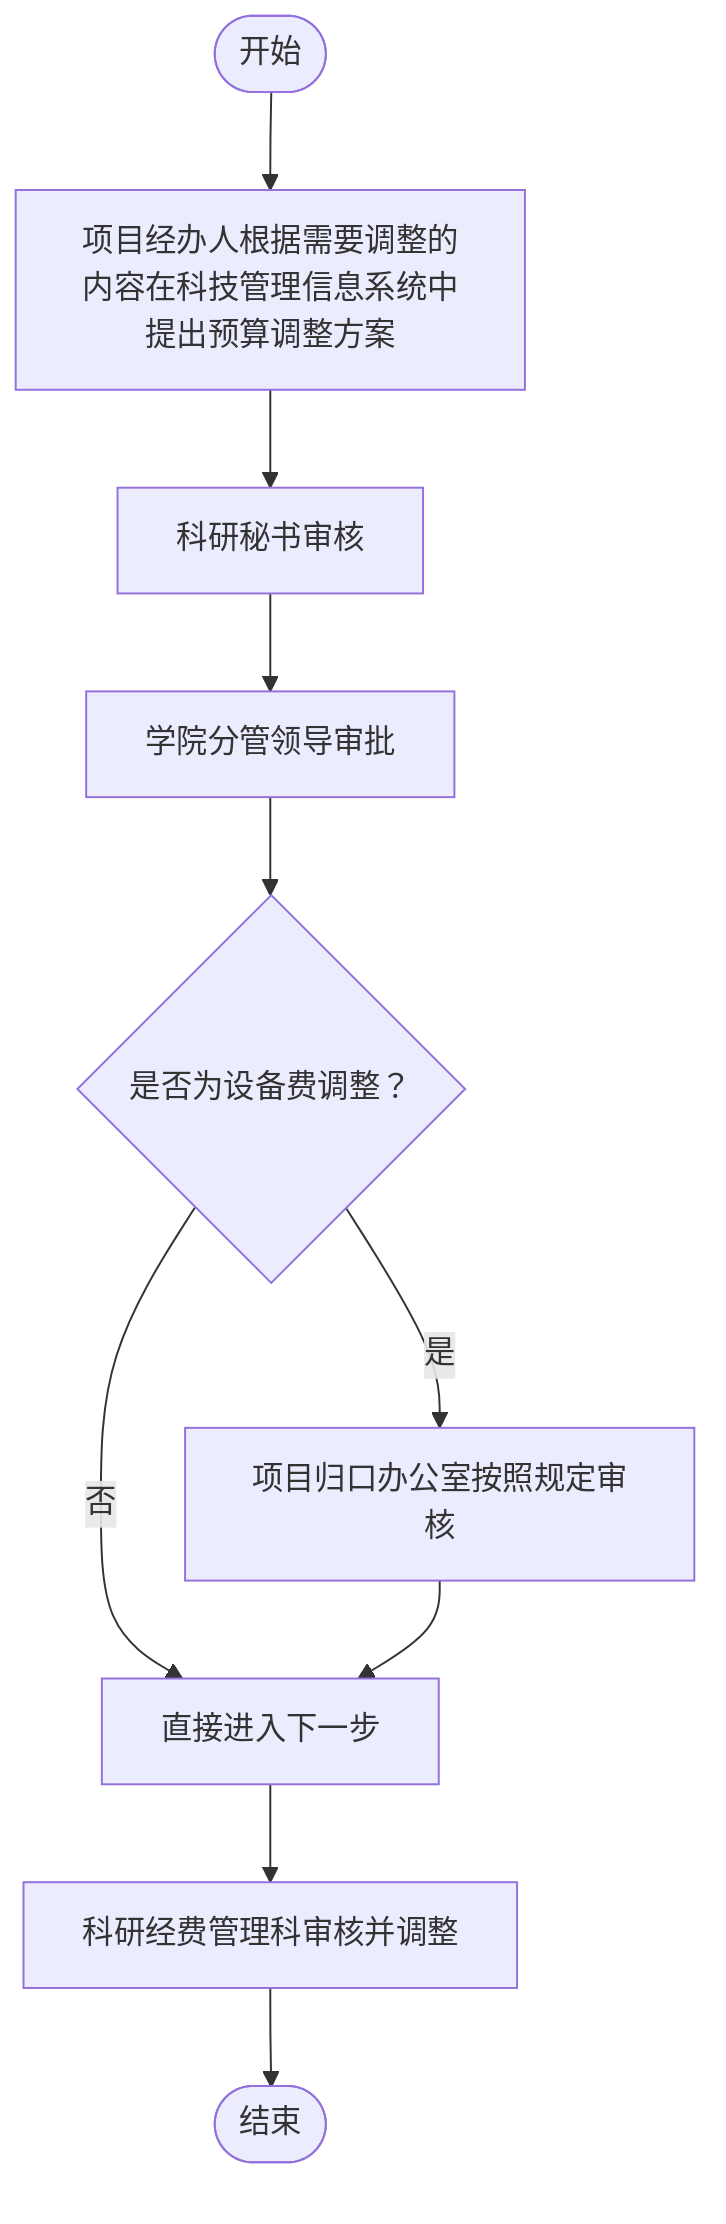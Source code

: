 flowchart TD
    A(["开始"]) --> B[项目经办人根据需要调整的内容在科技管理信息系统中提出预算调整方案]
    B --> C[科研秘书审核]
    C --> D[学院分管领导审批]
    D --> E{是否为设备费调整？}
    E -->|是| F[项目归口办公室按照规定审核]
    E -->|否| G[直接进入下一步]
    F --> G
    G --> H[科研经费管理科审核并调整]
    H --> I(["结束"])